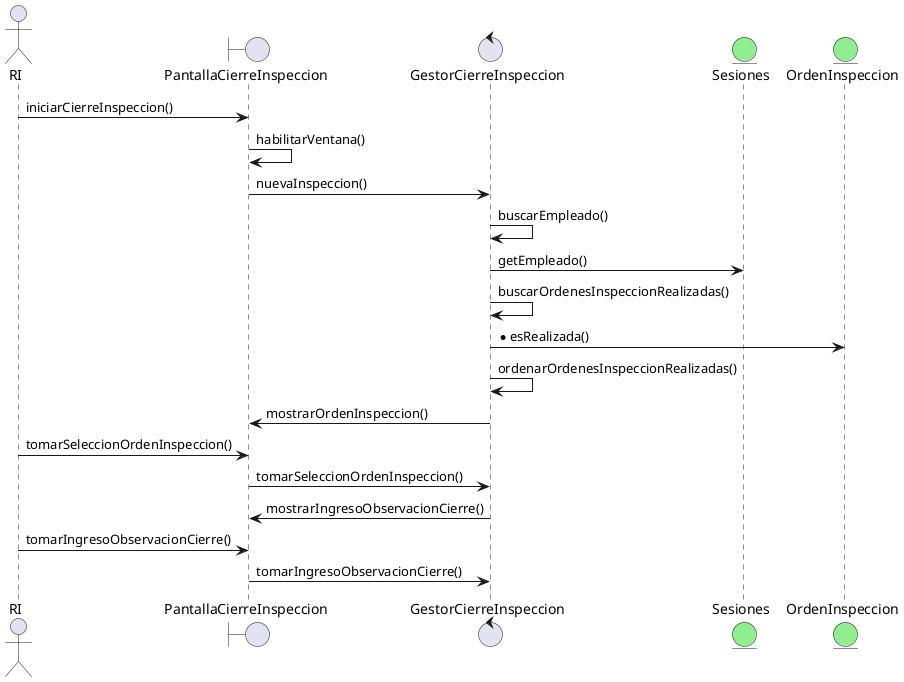 @startuml Dinamica

Actor "RI"
boundary "PantallaCierreInspeccion" as Boundary
control "GestorCierreInspeccion" as GCI
entity "Sesiones" as Sesiones #LightGreen
entity "OrdenInspeccion" as OI #LightGreen


"RI" -> Boundary: iniciarCierreInspeccion()
Boundary -> Boundary: habilitarVentana()
Boundary -> GCI: nuevaInspeccion()
GCI -> GCI: buscarEmpleado()
GCI -> Sesiones: getEmpleado()
GCI -> GCI: buscarOrdenesInspeccionRealizadas()
GCI -> OI: *esRealizada()
GCI -> GCI: ordenarOrdenesInspeccionRealizadas()
GCI -> Boundary: mostrarOrdenInspeccion()
"RI" -> Boundary: tomarSeleccionOrdenInspeccion()
Boundary -> GCI: tomarSeleccionOrdenInspeccion()
GCI -> Boundary: mostrarIngresoObservacionCierre()
"RI" -> Boundary: tomarIngresoObservacionCierre()
Boundary -> GCI: tomarIngresoObservacionCierre()


@enduml